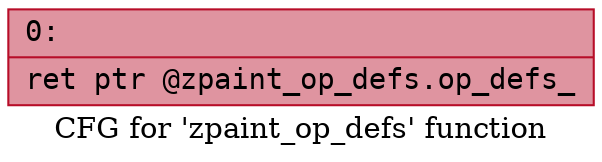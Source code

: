 digraph "CFG for 'zpaint_op_defs' function" {
	label="CFG for 'zpaint_op_defs' function";

	Node0x60000033de50 [shape=record,color="#b70d28ff", style=filled, fillcolor="#b70d2870" fontname="Courier",label="{0:\l|  ret ptr @zpaint_op_defs.op_defs_\l}"];
}
